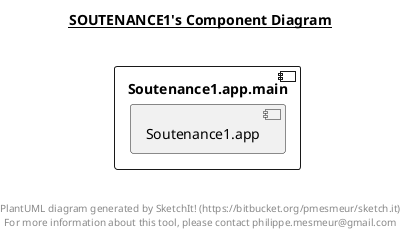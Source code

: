 @startuml

title __SOUTENANCE1's Component Diagram__\n

  component "Soutenance1.app.main" {
        [Soutenance1.app]
  }




right footer


PlantUML diagram generated by SketchIt! (https://bitbucket.org/pmesmeur/sketch.it)
For more information about this tool, please contact philippe.mesmeur@gmail.com
endfooter

@enduml
